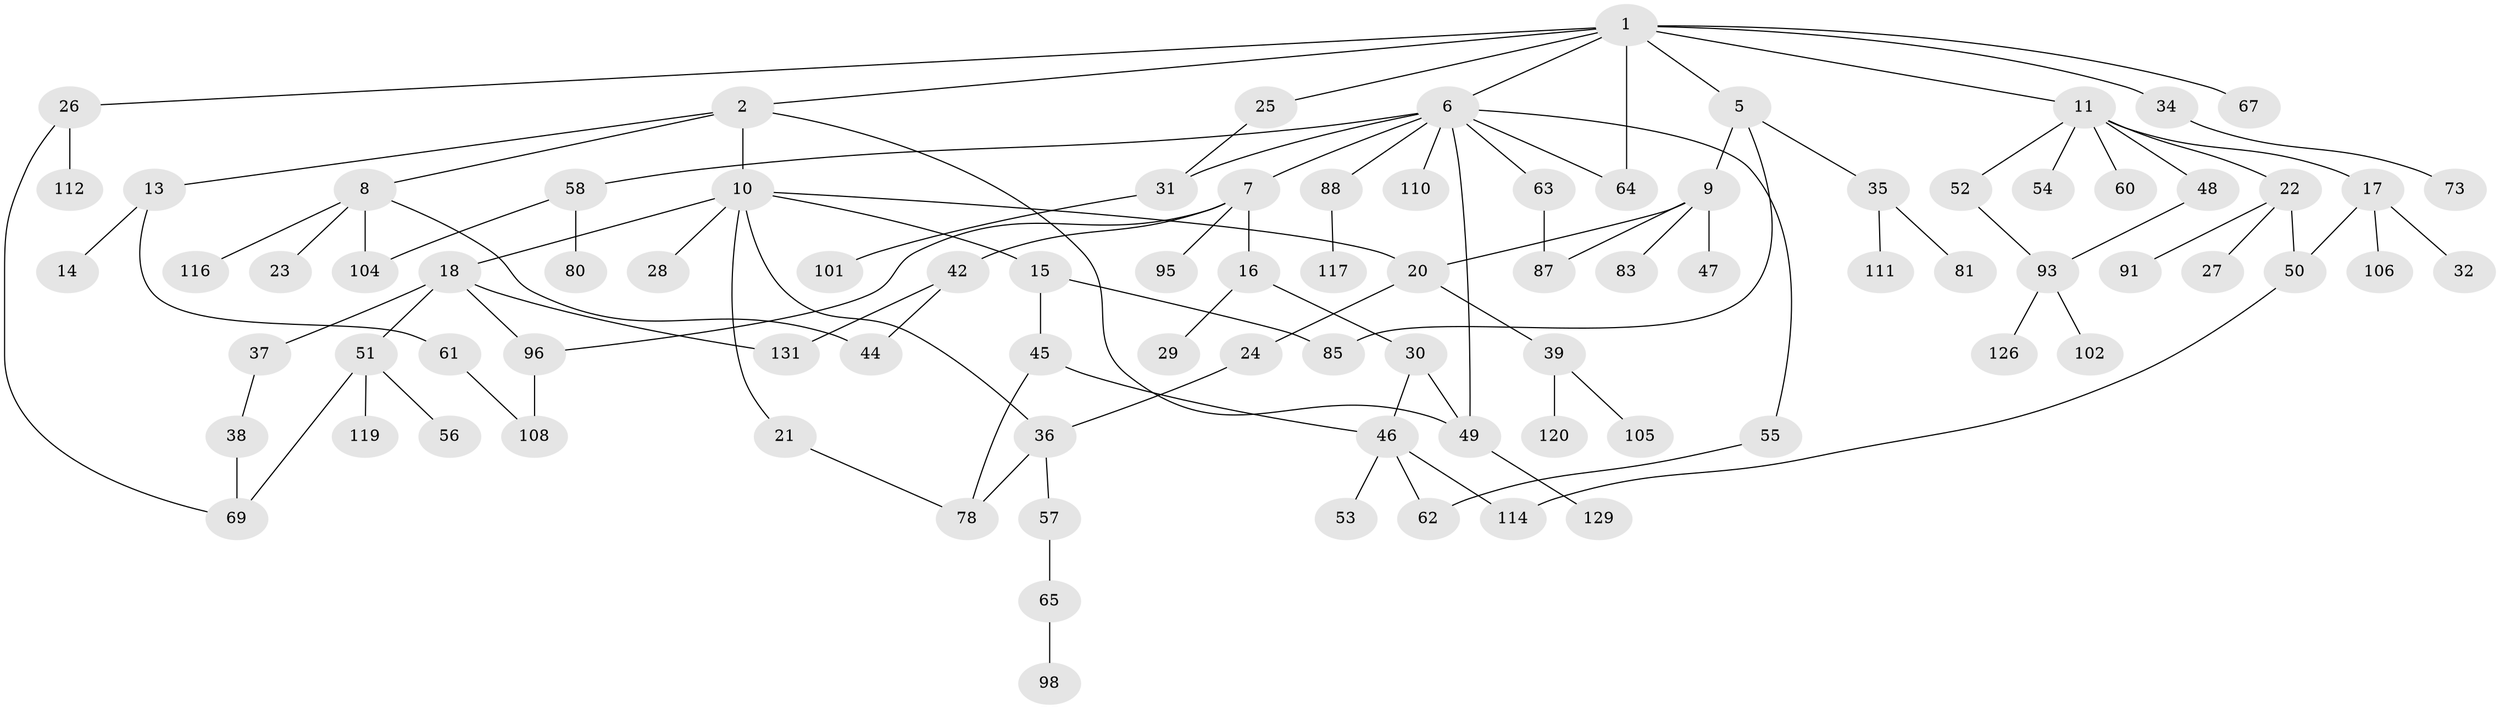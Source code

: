 // Generated by graph-tools (version 1.1) at 2025/51/02/27/25 19:51:38]
// undirected, 88 vertices, 109 edges
graph export_dot {
graph [start="1"]
  node [color=gray90,style=filled];
  1 [super="+4"];
  2 [super="+3"];
  5;
  6 [super="+43"];
  7 [super="+66"];
  8 [super="+72"];
  9 [super="+41"];
  10 [super="+74"];
  11 [super="+12"];
  13 [super="+125"];
  14 [super="+92"];
  15 [super="+77"];
  16 [super="+19"];
  17 [super="+82"];
  18 [super="+130"];
  20 [super="+123"];
  21 [super="+113"];
  22 [super="+33"];
  23;
  24 [super="+89"];
  25 [super="+40"];
  26 [super="+118"];
  27 [super="+94"];
  28;
  29;
  30;
  31 [super="+99"];
  32;
  34;
  35 [super="+107"];
  36;
  37;
  38 [super="+84"];
  39 [super="+68"];
  42 [super="+124"];
  44;
  45 [super="+128"];
  46 [super="+59"];
  47;
  48;
  49 [super="+71"];
  50 [super="+127"];
  51 [super="+90"];
  52;
  53;
  54;
  55 [super="+76"];
  56 [super="+70"];
  57 [super="+79"];
  58 [super="+75"];
  60;
  61 [super="+97"];
  62;
  63;
  64 [super="+86"];
  65;
  67;
  69;
  73 [super="+100"];
  78 [super="+121"];
  80;
  81 [super="+103"];
  83;
  85;
  87;
  88 [super="+115"];
  91;
  93 [super="+122"];
  95;
  96 [super="+109"];
  98;
  101;
  102;
  104;
  105;
  106;
  108;
  110;
  111;
  112;
  114;
  116;
  117;
  119;
  120;
  126;
  129;
  131;
  1 -- 2;
  1 -- 25;
  1 -- 26;
  1 -- 64;
  1 -- 34;
  1 -- 67;
  1 -- 5;
  1 -- 6;
  1 -- 11;
  2 -- 13;
  2 -- 8;
  2 -- 10;
  2 -- 49;
  5 -- 9;
  5 -- 35;
  5 -- 85;
  6 -- 7;
  6 -- 63;
  6 -- 31;
  6 -- 49;
  6 -- 55;
  6 -- 88;
  6 -- 58;
  6 -- 110;
  6 -- 64;
  7 -- 16;
  7 -- 42;
  7 -- 96;
  7 -- 95;
  8 -- 23;
  8 -- 116;
  8 -- 44;
  8 -- 104;
  9 -- 87;
  9 -- 83;
  9 -- 47;
  9 -- 20;
  10 -- 15;
  10 -- 18;
  10 -- 20;
  10 -- 21;
  10 -- 28;
  10 -- 36;
  11 -- 17;
  11 -- 22;
  11 -- 60;
  11 -- 48;
  11 -- 52;
  11 -- 54;
  13 -- 14;
  13 -- 61;
  15 -- 45;
  15 -- 85;
  16 -- 29;
  16 -- 30;
  17 -- 32;
  17 -- 50;
  17 -- 106;
  18 -- 37;
  18 -- 51;
  18 -- 131;
  18 -- 96;
  20 -- 24;
  20 -- 39;
  21 -- 78;
  22 -- 27;
  22 -- 50;
  22 -- 91;
  24 -- 36;
  25 -- 31;
  26 -- 112;
  26 -- 69;
  30 -- 49;
  30 -- 46;
  31 -- 101;
  34 -- 73;
  35 -- 81;
  35 -- 111;
  36 -- 57;
  36 -- 78;
  37 -- 38;
  38 -- 69;
  39 -- 105;
  39 -- 120;
  42 -- 44;
  42 -- 131;
  45 -- 46;
  45 -- 78;
  46 -- 53;
  46 -- 62;
  46 -- 114;
  48 -- 93;
  49 -- 129;
  50 -- 114;
  51 -- 56;
  51 -- 119;
  51 -- 69;
  52 -- 93;
  55 -- 62;
  57 -- 65;
  58 -- 80;
  58 -- 104;
  61 -- 108;
  63 -- 87;
  65 -- 98;
  88 -- 117;
  93 -- 102;
  93 -- 126;
  96 -- 108;
}
